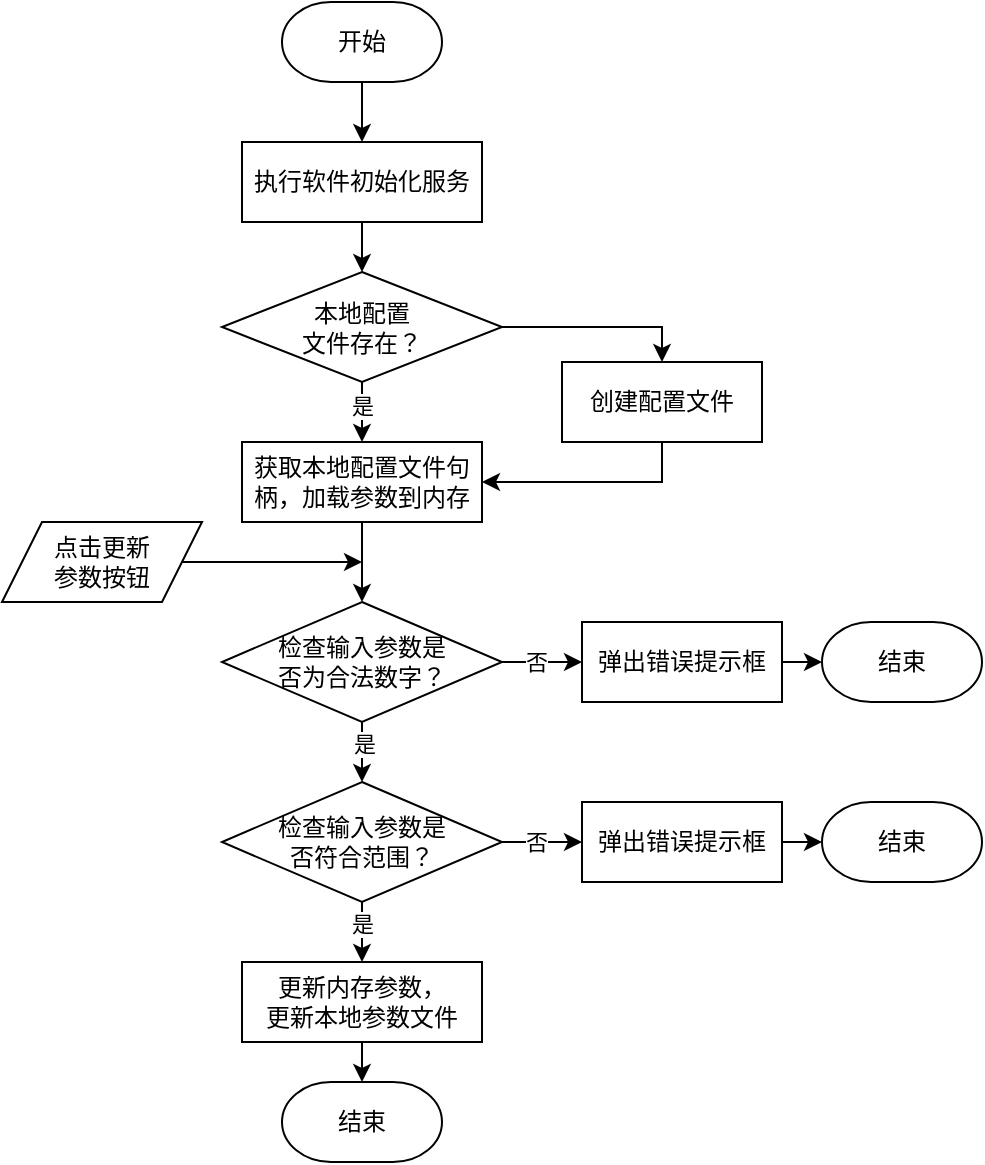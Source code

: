 <mxfile scale="5" border="0">
    <diagram name="第 1 页" id="MMQY4GHWlohtOG-HjVAW">
        <mxGraphModel dx="553" dy="785" grid="1" gridSize="10" guides="1" tooltips="1" connect="1" arrows="1" fold="1" page="1" pageScale="1" pageWidth="827" pageHeight="1169" math="0" shadow="0">
            <root>
                <mxCell id="0"/>
                <mxCell id="1" parent="0"/>
                <mxCell id="m_KNvEHkv_iCMNNnLK8O-23" style="edgeStyle=orthogonalEdgeStyle;rounded=0;orthogonalLoop=1;jettySize=auto;html=1;exitX=0.5;exitY=1;exitDx=0;exitDy=0;exitPerimeter=0;entryX=0.5;entryY=0;entryDx=0;entryDy=0;" parent="1" source="m_KNvEHkv_iCMNNnLK8O-7" target="m_KNvEHkv_iCMNNnLK8O-22" edge="1">
                    <mxGeometry relative="1" as="geometry"/>
                </mxCell>
                <mxCell id="m_KNvEHkv_iCMNNnLK8O-7" value="开始" style="strokeWidth=1;html=1;shape=mxgraph.flowchart.terminator;whiteSpace=wrap;" parent="1" vertex="1">
                    <mxGeometry x="180" y="140" width="80" height="40" as="geometry"/>
                </mxCell>
                <mxCell id="m_KNvEHkv_iCMNNnLK8O-14" style="edgeStyle=orthogonalEdgeStyle;rounded=0;orthogonalLoop=1;jettySize=auto;html=1;exitX=0.5;exitY=1;exitDx=0;exitDy=0;exitPerimeter=0;entryX=0.5;entryY=0;entryDx=0;entryDy=0;" parent="1" source="m_KNvEHkv_iCMNNnLK8O-8" target="m_KNvEHkv_iCMNNnLK8O-10" edge="1">
                    <mxGeometry relative="1" as="geometry"/>
                </mxCell>
                <mxCell id="m_KNvEHkv_iCMNNnLK8O-35" value="是" style="edgeLabel;html=1;align=center;verticalAlign=middle;resizable=0;points=[];" parent="m_KNvEHkv_iCMNNnLK8O-14" vertex="1" connectable="0">
                    <mxGeometry x="-0.241" relative="1" as="geometry">
                        <mxPoint as="offset"/>
                    </mxGeometry>
                </mxCell>
                <mxCell id="4" style="html=1;exitX=1;exitY=0.5;exitDx=0;exitDy=0;exitPerimeter=0;entryX=0.5;entryY=0;entryDx=0;entryDy=0;elbow=vertical;edgeStyle=orthogonalEdgeStyle;rounded=0;curved=0;" edge="1" parent="1" source="m_KNvEHkv_iCMNNnLK8O-8" target="m_KNvEHkv_iCMNNnLK8O-9">
                    <mxGeometry relative="1" as="geometry"/>
                </mxCell>
                <mxCell id="m_KNvEHkv_iCMNNnLK8O-8" value="本地配置&lt;div&gt;文件存在？&lt;/div&gt;" style="strokeWidth=1;html=1;shape=mxgraph.flowchart.decision;whiteSpace=wrap;" parent="1" vertex="1">
                    <mxGeometry x="150" y="275" width="140" height="55" as="geometry"/>
                </mxCell>
                <mxCell id="m_KNvEHkv_iCMNNnLK8O-12" style="edgeStyle=orthogonalEdgeStyle;rounded=0;orthogonalLoop=1;jettySize=auto;html=1;exitX=0.5;exitY=1;exitDx=0;exitDy=0;entryX=1;entryY=0.5;entryDx=0;entryDy=0;" parent="1" source="m_KNvEHkv_iCMNNnLK8O-9" target="m_KNvEHkv_iCMNNnLK8O-10" edge="1">
                    <mxGeometry relative="1" as="geometry"/>
                </mxCell>
                <mxCell id="m_KNvEHkv_iCMNNnLK8O-9" value="创建配置文件" style="rounded=0;whiteSpace=wrap;html=1;" parent="1" vertex="1">
                    <mxGeometry x="320" y="320" width="100" height="40" as="geometry"/>
                </mxCell>
                <mxCell id="m_KNvEHkv_iCMNNnLK8O-10" value="获取本地配置文件句柄，加载参数到内存" style="rounded=0;whiteSpace=wrap;html=1;" parent="1" vertex="1">
                    <mxGeometry x="160" y="360" width="120" height="40" as="geometry"/>
                </mxCell>
                <mxCell id="m_KNvEHkv_iCMNNnLK8O-19" style="edgeStyle=orthogonalEdgeStyle;rounded=0;orthogonalLoop=1;jettySize=auto;html=1;exitX=1;exitY=0.5;exitDx=0;exitDy=0;" parent="1" source="m_KNvEHkv_iCMNNnLK8O-15" edge="1">
                    <mxGeometry relative="1" as="geometry">
                        <mxPoint x="220" y="420" as="targetPoint"/>
                    </mxGeometry>
                </mxCell>
                <mxCell id="m_KNvEHkv_iCMNNnLK8O-15" value="点击更新&lt;div&gt;参数按钮&lt;/div&gt;" style="shape=parallelogram;perimeter=parallelogramPerimeter;whiteSpace=wrap;html=1;fixedSize=1;" parent="1" vertex="1">
                    <mxGeometry x="40" y="400" width="100" height="40" as="geometry"/>
                </mxCell>
                <mxCell id="m_KNvEHkv_iCMNNnLK8O-17" value="&lt;font&gt;检查输入参数&lt;/font&gt;&lt;span style=&quot;background-color: transparent; color: light-dark(rgb(0, 0, 0), rgb(255, 255, 255));&quot;&gt;是&lt;/span&gt;&lt;div&gt;&lt;span style=&quot;background-color: transparent; color: light-dark(rgb(0, 0, 0), rgb(255, 255, 255));&quot;&gt;否为合法数字？&lt;/span&gt;&lt;/div&gt;" style="strokeWidth=1;html=1;shape=mxgraph.flowchart.decision;whiteSpace=wrap;fontSize=12;" parent="1" vertex="1">
                    <mxGeometry x="150" y="440" width="140" height="60" as="geometry"/>
                </mxCell>
                <mxCell id="m_KNvEHkv_iCMNNnLK8O-18" style="edgeStyle=orthogonalEdgeStyle;rounded=0;orthogonalLoop=1;jettySize=auto;html=1;exitX=0.5;exitY=1;exitDx=0;exitDy=0;entryX=0.5;entryY=0;entryDx=0;entryDy=0;entryPerimeter=0;" parent="1" source="m_KNvEHkv_iCMNNnLK8O-10" target="m_KNvEHkv_iCMNNnLK8O-17" edge="1">
                    <mxGeometry relative="1" as="geometry"/>
                </mxCell>
                <mxCell id="m_KNvEHkv_iCMNNnLK8O-20" value="结束" style="strokeWidth=1;html=1;shape=mxgraph.flowchart.terminator;whiteSpace=wrap;" parent="1" vertex="1">
                    <mxGeometry x="450" y="450" width="80" height="40" as="geometry"/>
                </mxCell>
                <mxCell id="m_KNvEHkv_iCMNNnLK8O-22" value="执行软件初始化服务" style="rounded=0;whiteSpace=wrap;html=1;" parent="1" vertex="1">
                    <mxGeometry x="160" y="210" width="120" height="40" as="geometry"/>
                </mxCell>
                <mxCell id="m_KNvEHkv_iCMNNnLK8O-24" style="edgeStyle=orthogonalEdgeStyle;rounded=0;orthogonalLoop=1;jettySize=auto;html=1;exitX=0.5;exitY=1;exitDx=0;exitDy=0;entryX=0.5;entryY=0;entryDx=0;entryDy=0;entryPerimeter=0;" parent="1" source="m_KNvEHkv_iCMNNnLK8O-22" target="m_KNvEHkv_iCMNNnLK8O-8" edge="1">
                    <mxGeometry relative="1" as="geometry"/>
                </mxCell>
                <mxCell id="m_KNvEHkv_iCMNNnLK8O-25" style="edgeStyle=orthogonalEdgeStyle;rounded=0;orthogonalLoop=1;jettySize=auto;html=1;exitX=1;exitY=0.5;exitDx=0;exitDy=0;exitPerimeter=0;entryX=0;entryY=0.5;entryDx=0;entryDy=0;" parent="1" source="m_KNvEHkv_iCMNNnLK8O-17" target="m_KNvEHkv_iCMNNnLK8O-42" edge="1">
                    <mxGeometry relative="1" as="geometry">
                        <mxPoint x="340" y="475" as="targetPoint"/>
                    </mxGeometry>
                </mxCell>
                <mxCell id="m_KNvEHkv_iCMNNnLK8O-36" value="否" style="edgeLabel;html=1;align=center;verticalAlign=middle;resizable=0;points=[];" parent="m_KNvEHkv_iCMNNnLK8O-25" vertex="1" connectable="0">
                    <mxGeometry x="-0.183" relative="1" as="geometry">
                        <mxPoint as="offset"/>
                    </mxGeometry>
                </mxCell>
                <mxCell id="m_KNvEHkv_iCMNNnLK8O-29" style="edgeStyle=orthogonalEdgeStyle;rounded=0;orthogonalLoop=1;jettySize=auto;html=1;exitX=0.5;exitY=1;exitDx=0;exitDy=0;exitPerimeter=0;entryX=0.5;entryY=0;entryDx=0;entryDy=0;" parent="1" source="m_KNvEHkv_iCMNNnLK8O-26" target="m_KNvEHkv_iCMNNnLK8O-28" edge="1">
                    <mxGeometry relative="1" as="geometry"/>
                </mxCell>
                <mxCell id="m_KNvEHkv_iCMNNnLK8O-39" value="是" style="edgeLabel;html=1;align=center;verticalAlign=middle;resizable=0;points=[];" parent="m_KNvEHkv_iCMNNnLK8O-29" vertex="1" connectable="0">
                    <mxGeometry x="-0.307" relative="1" as="geometry">
                        <mxPoint as="offset"/>
                    </mxGeometry>
                </mxCell>
                <mxCell id="m_KNvEHkv_iCMNNnLK8O-26" value="&lt;font&gt;检查输入参数&lt;/font&gt;&lt;span style=&quot;background-color: transparent; color: light-dark(rgb(0, 0, 0), rgb(255, 255, 255));&quot;&gt;是&lt;/span&gt;&lt;div&gt;&lt;span style=&quot;background-color: transparent; color: light-dark(rgb(0, 0, 0), rgb(255, 255, 255));&quot;&gt;否符合范围？&lt;/span&gt;&lt;/div&gt;" style="strokeWidth=1;html=1;shape=mxgraph.flowchart.decision;whiteSpace=wrap;fontSize=12;" parent="1" vertex="1">
                    <mxGeometry x="150" y="530" width="140" height="60" as="geometry"/>
                </mxCell>
                <mxCell id="m_KNvEHkv_iCMNNnLK8O-27" style="edgeStyle=orthogonalEdgeStyle;rounded=0;orthogonalLoop=1;jettySize=auto;html=1;exitX=0.5;exitY=1;exitDx=0;exitDy=0;exitPerimeter=0;entryX=0.5;entryY=0;entryDx=0;entryDy=0;entryPerimeter=0;" parent="1" source="m_KNvEHkv_iCMNNnLK8O-17" target="m_KNvEHkv_iCMNNnLK8O-26" edge="1">
                    <mxGeometry relative="1" as="geometry"/>
                </mxCell>
                <mxCell id="m_KNvEHkv_iCMNNnLK8O-38" value="是" style="edgeLabel;html=1;align=center;verticalAlign=middle;resizable=0;points=[];" parent="m_KNvEHkv_iCMNNnLK8O-27" vertex="1" connectable="0">
                    <mxGeometry x="-0.289" y="1" relative="1" as="geometry">
                        <mxPoint as="offset"/>
                    </mxGeometry>
                </mxCell>
                <mxCell id="m_KNvEHkv_iCMNNnLK8O-28" value="更新内存参数，&lt;div&gt;更新本地参数文件&lt;/div&gt;" style="rounded=0;whiteSpace=wrap;html=1;" parent="1" vertex="1">
                    <mxGeometry x="160" y="620" width="120" height="40" as="geometry"/>
                </mxCell>
                <mxCell id="m_KNvEHkv_iCMNNnLK8O-30" value="结束" style="strokeWidth=1;html=1;shape=mxgraph.flowchart.terminator;whiteSpace=wrap;" parent="1" vertex="1">
                    <mxGeometry x="450" y="540" width="80" height="40" as="geometry"/>
                </mxCell>
                <mxCell id="m_KNvEHkv_iCMNNnLK8O-31" style="edgeStyle=orthogonalEdgeStyle;rounded=0;orthogonalLoop=1;jettySize=auto;html=1;exitX=1;exitY=0.5;exitDx=0;exitDy=0;exitPerimeter=0;entryX=0;entryY=0.5;entryDx=0;entryDy=0;" parent="1" source="m_KNvEHkv_iCMNNnLK8O-26" target="m_KNvEHkv_iCMNNnLK8O-44" edge="1">
                    <mxGeometry relative="1" as="geometry">
                        <mxPoint x="320" y="555" as="targetPoint"/>
                    </mxGeometry>
                </mxCell>
                <mxCell id="m_KNvEHkv_iCMNNnLK8O-37" value="否" style="edgeLabel;html=1;align=center;verticalAlign=middle;resizable=0;points=[];" parent="m_KNvEHkv_iCMNNnLK8O-31" vertex="1" connectable="0">
                    <mxGeometry x="-0.175" relative="1" as="geometry">
                        <mxPoint as="offset"/>
                    </mxGeometry>
                </mxCell>
                <mxCell id="m_KNvEHkv_iCMNNnLK8O-32" value="结束" style="strokeWidth=1;html=1;shape=mxgraph.flowchart.terminator;whiteSpace=wrap;" parent="1" vertex="1">
                    <mxGeometry x="180" y="680" width="80" height="40" as="geometry"/>
                </mxCell>
                <mxCell id="m_KNvEHkv_iCMNNnLK8O-33" style="edgeStyle=orthogonalEdgeStyle;rounded=0;orthogonalLoop=1;jettySize=auto;html=1;exitX=0.5;exitY=1;exitDx=0;exitDy=0;entryX=0.5;entryY=0;entryDx=0;entryDy=0;entryPerimeter=0;" parent="1" source="m_KNvEHkv_iCMNNnLK8O-28" target="m_KNvEHkv_iCMNNnLK8O-32" edge="1">
                    <mxGeometry relative="1" as="geometry"/>
                </mxCell>
                <mxCell id="m_KNvEHkv_iCMNNnLK8O-42" value="弹出错误提示框" style="rounded=0;whiteSpace=wrap;html=1;" parent="1" vertex="1">
                    <mxGeometry x="330" y="450" width="100" height="40" as="geometry"/>
                </mxCell>
                <mxCell id="m_KNvEHkv_iCMNNnLK8O-43" style="edgeStyle=orthogonalEdgeStyle;rounded=0;orthogonalLoop=1;jettySize=auto;html=1;exitX=1;exitY=0.5;exitDx=0;exitDy=0;entryX=0;entryY=0.5;entryDx=0;entryDy=0;entryPerimeter=0;" parent="1" source="m_KNvEHkv_iCMNNnLK8O-42" target="m_KNvEHkv_iCMNNnLK8O-20" edge="1">
                    <mxGeometry relative="1" as="geometry"/>
                </mxCell>
                <mxCell id="m_KNvEHkv_iCMNNnLK8O-44" value="弹出错误提示框" style="rounded=0;whiteSpace=wrap;html=1;" parent="1" vertex="1">
                    <mxGeometry x="330" y="540" width="100" height="40" as="geometry"/>
                </mxCell>
                <mxCell id="m_KNvEHkv_iCMNNnLK8O-45" style="edgeStyle=orthogonalEdgeStyle;rounded=0;orthogonalLoop=1;jettySize=auto;html=1;exitX=1;exitY=0.5;exitDx=0;exitDy=0;entryX=0;entryY=0.5;entryDx=0;entryDy=0;entryPerimeter=0;" parent="1" source="m_KNvEHkv_iCMNNnLK8O-44" target="m_KNvEHkv_iCMNNnLK8O-30" edge="1">
                    <mxGeometry relative="1" as="geometry"/>
                </mxCell>
            </root>
        </mxGraphModel>
    </diagram>
</mxfile>